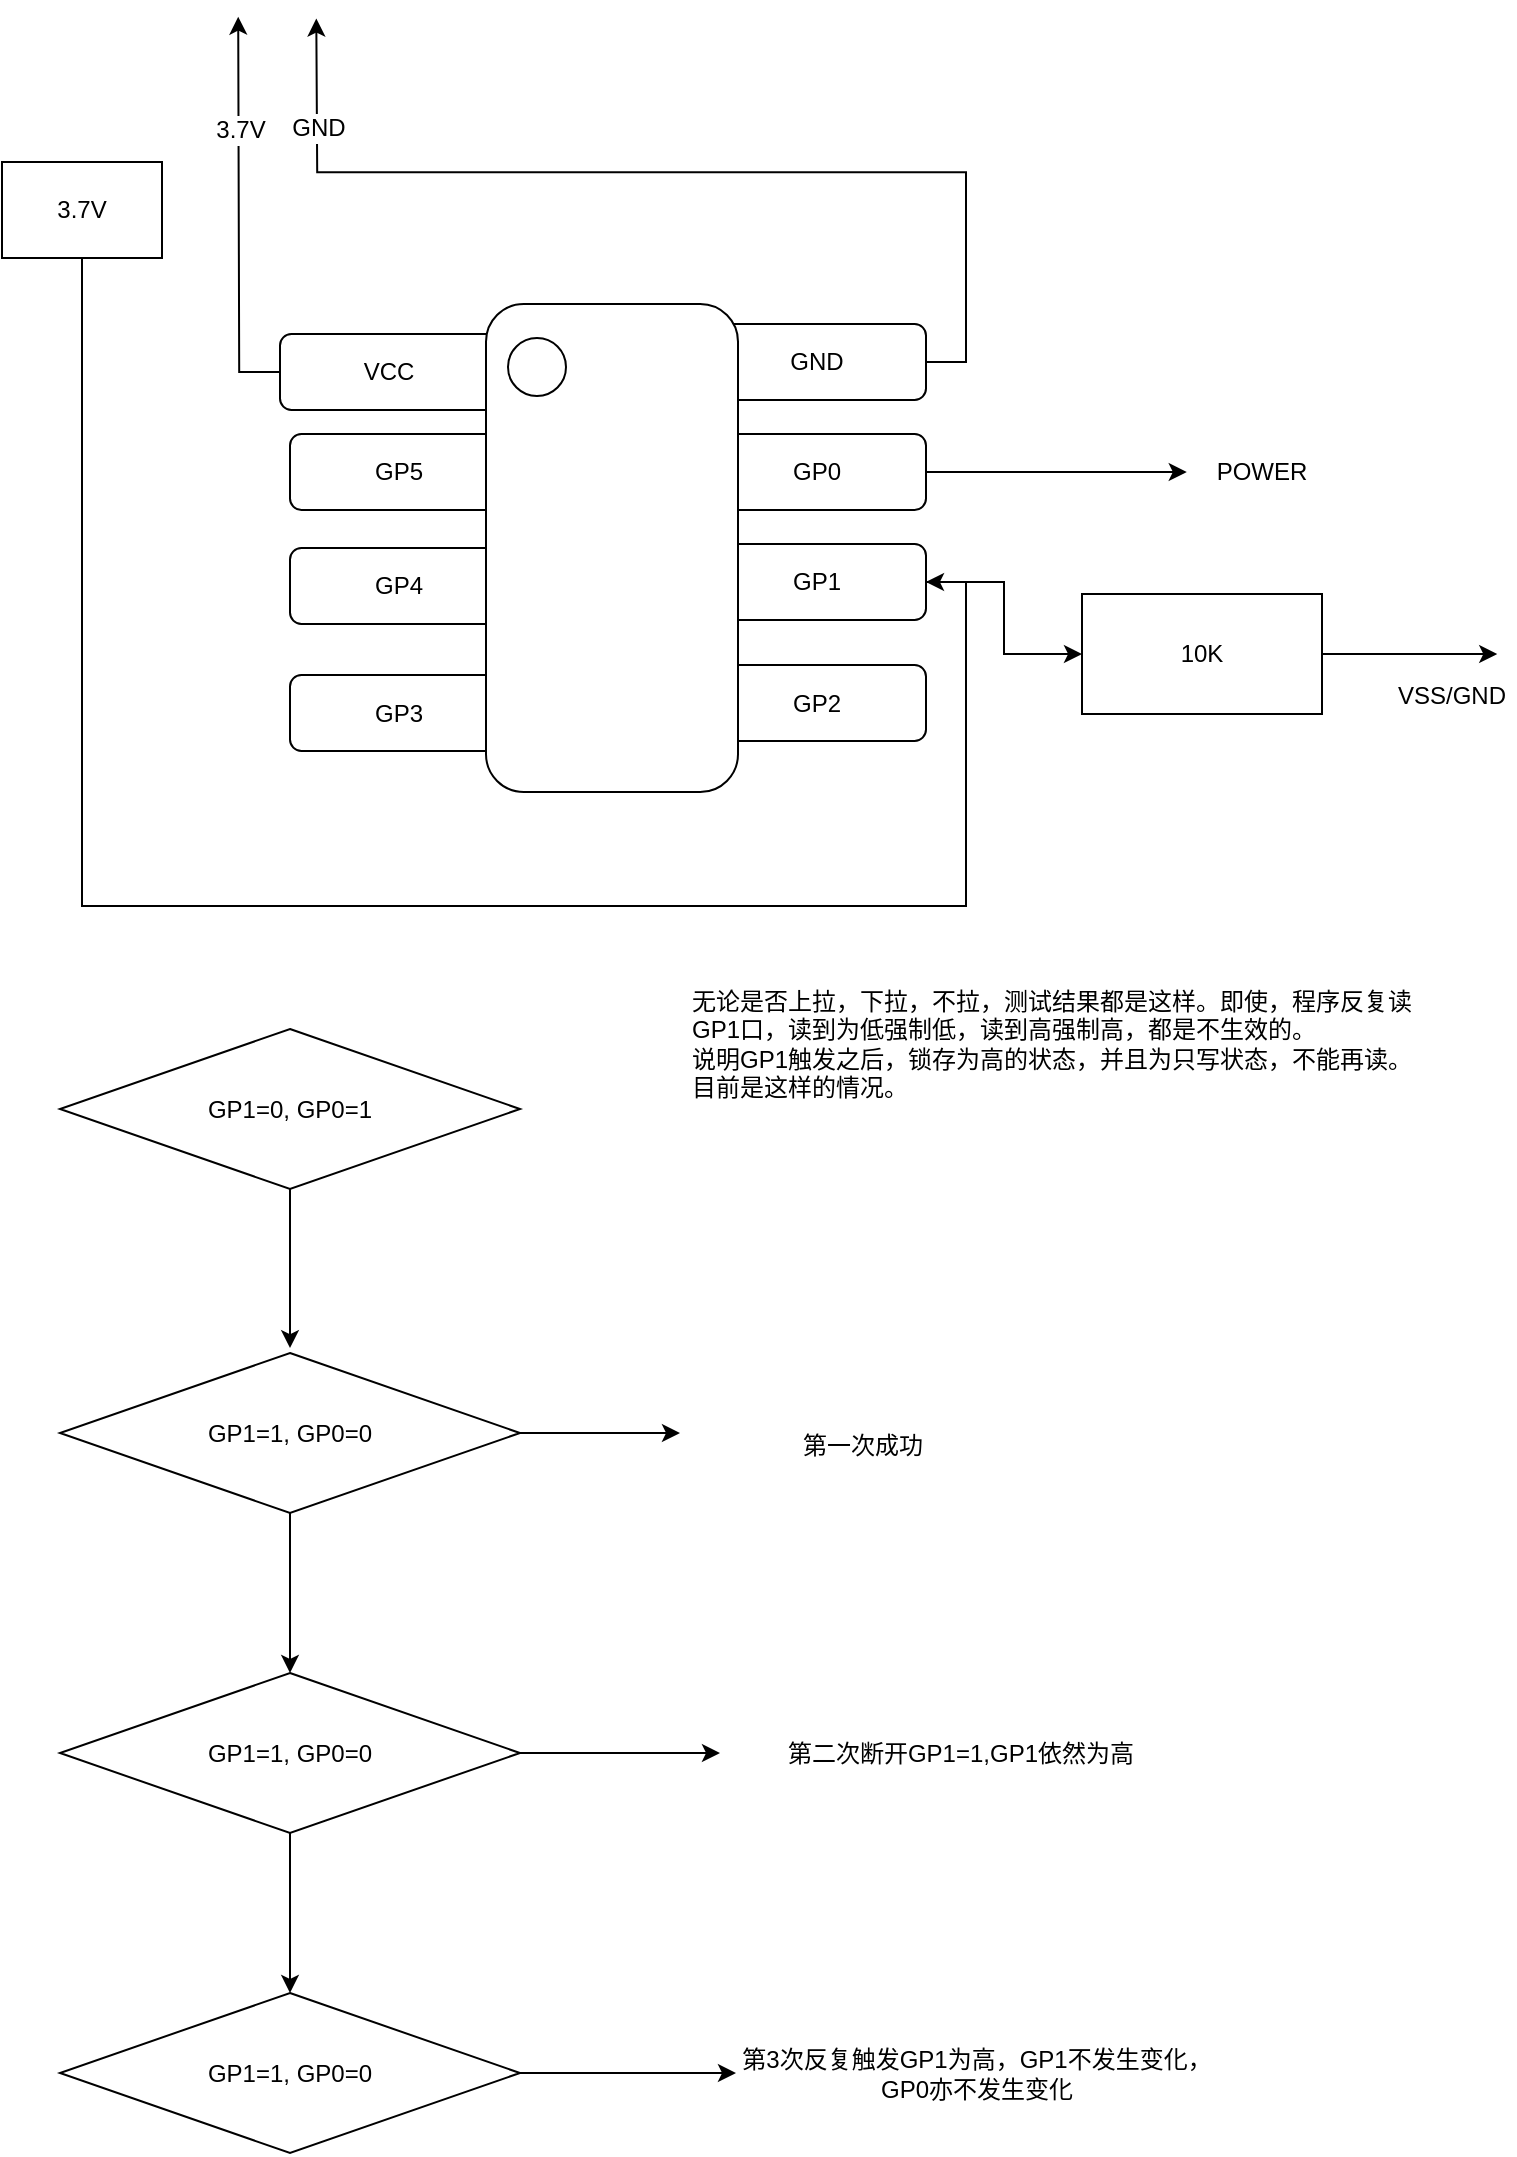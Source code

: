 <mxfile version="10.6.3" type="github"><diagram id="Xo4zGjJ7ZcX44FIeGbox" name="Page-1"><mxGraphModel dx="1302" dy="767" grid="0" gridSize="10" guides="1" tooltips="1" connect="1" arrows="1" fold="1" page="1" pageScale="1" pageWidth="827" pageHeight="1169" background="#ffffff" math="0" shadow="0"><root><mxCell id="0"/><mxCell id="1" parent="0"/><mxCell id="wzxUXVamWLsgUI1HVRW6-13" style="edgeStyle=orthogonalEdgeStyle;rounded=0;orthogonalLoop=1;jettySize=auto;html=1;exitX=1;exitY=0.5;exitDx=0;exitDy=0;" edge="1" parent="1" source="wzxUXVamWLsgUI1HVRW6-2"><mxGeometry relative="1" as="geometry"><mxPoint x="203.149" y="45.289" as="targetPoint"/></mxGeometry></mxCell><mxCell id="wzxUXVamWLsgUI1HVRW6-14" value="GND" style="text;html=1;resizable=0;points=[];align=center;verticalAlign=middle;labelBackgroundColor=#ffffff;" vertex="1" connectable="0" parent="wzxUXVamWLsgUI1HVRW6-13"><mxGeometry x="0.789" relative="1" as="geometry"><mxPoint as="offset"/></mxGeometry></mxCell><mxCell id="wzxUXVamWLsgUI1HVRW6-2" value="GND" style="rounded=1;whiteSpace=wrap;html=1;" vertex="1" parent="1"><mxGeometry x="399" y="198" width="109" height="38" as="geometry"/></mxCell><mxCell id="wzxUXVamWLsgUI1HVRW6-16" style="edgeStyle=orthogonalEdgeStyle;rounded=0;orthogonalLoop=1;jettySize=auto;html=1;exitX=1;exitY=0.5;exitDx=0;exitDy=0;" edge="1" parent="1" source="wzxUXVamWLsgUI1HVRW6-3"><mxGeometry relative="1" as="geometry"><mxPoint x="638.387" y="272" as="targetPoint"/></mxGeometry></mxCell><mxCell id="wzxUXVamWLsgUI1HVRW6-3" value="GP0" style="rounded=1;whiteSpace=wrap;html=1;" vertex="1" parent="1"><mxGeometry x="399" y="253" width="109" height="38" as="geometry"/></mxCell><mxCell id="wzxUXVamWLsgUI1HVRW6-24" style="edgeStyle=orthogonalEdgeStyle;rounded=0;orthogonalLoop=1;jettySize=auto;html=1;exitX=1;exitY=0.5;exitDx=0;exitDy=0;entryX=0;entryY=0.5;entryDx=0;entryDy=0;" edge="1" parent="1" source="wzxUXVamWLsgUI1HVRW6-4" target="wzxUXVamWLsgUI1HVRW6-23"><mxGeometry relative="1" as="geometry"/></mxCell><mxCell id="wzxUXVamWLsgUI1HVRW6-4" value="GP1" style="rounded=1;whiteSpace=wrap;html=1;" vertex="1" parent="1"><mxGeometry x="399" y="308" width="109" height="38" as="geometry"/></mxCell><mxCell id="wzxUXVamWLsgUI1HVRW6-5" value="GP2&lt;br&gt;" style="rounded=1;whiteSpace=wrap;html=1;" vertex="1" parent="1"><mxGeometry x="399" y="368.5" width="109" height="38" as="geometry"/></mxCell><mxCell id="wzxUXVamWLsgUI1HVRW6-6" value="GP3&lt;br&gt;" style="rounded=1;whiteSpace=wrap;html=1;" vertex="1" parent="1"><mxGeometry x="190" y="373.5" width="109" height="38" as="geometry"/></mxCell><mxCell id="wzxUXVamWLsgUI1HVRW6-7" value="GP4&lt;br&gt;" style="rounded=1;whiteSpace=wrap;html=1;" vertex="1" parent="1"><mxGeometry x="190" y="310" width="109" height="38" as="geometry"/></mxCell><mxCell id="wzxUXVamWLsgUI1HVRW6-8" value="GP5&lt;br&gt;" style="rounded=1;whiteSpace=wrap;html=1;" vertex="1" parent="1"><mxGeometry x="190" y="253" width="109" height="38" as="geometry"/></mxCell><mxCell id="wzxUXVamWLsgUI1HVRW6-12" style="edgeStyle=orthogonalEdgeStyle;rounded=0;orthogonalLoop=1;jettySize=auto;html=1;exitX=0;exitY=0.5;exitDx=0;exitDy=0;" edge="1" parent="1" source="wzxUXVamWLsgUI1HVRW6-9"><mxGeometry relative="1" as="geometry"><mxPoint x="164.101" y="44.336" as="targetPoint"/></mxGeometry></mxCell><mxCell id="wzxUXVamWLsgUI1HVRW6-15" value="3.7V" style="text;html=1;resizable=0;points=[];align=center;verticalAlign=middle;labelBackgroundColor=#ffffff;" vertex="1" connectable="0" parent="wzxUXVamWLsgUI1HVRW6-12"><mxGeometry x="0.432" relative="1" as="geometry"><mxPoint as="offset"/></mxGeometry></mxCell><mxCell id="wzxUXVamWLsgUI1HVRW6-9" value="VCC&lt;br&gt;" style="rounded=1;whiteSpace=wrap;html=1;" vertex="1" parent="1"><mxGeometry x="185" y="203" width="109" height="38" as="geometry"/></mxCell><mxCell id="wzxUXVamWLsgUI1HVRW6-1" value="" style="rounded=1;whiteSpace=wrap;html=1;" vertex="1" parent="1"><mxGeometry x="288" y="188" width="126" height="244" as="geometry"/></mxCell><mxCell id="wzxUXVamWLsgUI1HVRW6-10" value="" style="ellipse;whiteSpace=wrap;html=1;aspect=fixed;" vertex="1" parent="1"><mxGeometry x="299" y="205" width="29" height="29" as="geometry"/></mxCell><mxCell id="wzxUXVamWLsgUI1HVRW6-17" value="POWER" style="text;html=1;strokeColor=none;fillColor=none;align=center;verticalAlign=middle;whiteSpace=wrap;rounded=0;" vertex="1" parent="1"><mxGeometry x="656" y="262" width="40" height="20" as="geometry"/></mxCell><mxCell id="wzxUXVamWLsgUI1HVRW6-20" style="edgeStyle=orthogonalEdgeStyle;rounded=0;orthogonalLoop=1;jettySize=auto;html=1;exitX=0.5;exitY=1;exitDx=0;exitDy=0;entryX=1;entryY=0.5;entryDx=0;entryDy=0;" edge="1" parent="1" source="wzxUXVamWLsgUI1HVRW6-19" target="wzxUXVamWLsgUI1HVRW6-4"><mxGeometry relative="1" as="geometry"><Array as="points"><mxPoint x="86" y="489"/><mxPoint x="528" y="489"/><mxPoint x="528" y="327"/></Array></mxGeometry></mxCell><mxCell id="wzxUXVamWLsgUI1HVRW6-19" value="3.7V" style="rounded=0;whiteSpace=wrap;html=1;" vertex="1" parent="1"><mxGeometry x="46" y="117" width="80" height="48" as="geometry"/></mxCell><mxCell id="wzxUXVamWLsgUI1HVRW6-31" value="" style="edgeStyle=orthogonalEdgeStyle;rounded=0;orthogonalLoop=1;jettySize=auto;html=1;" edge="1" parent="1" source="wzxUXVamWLsgUI1HVRW6-21"><mxGeometry relative="1" as="geometry"><mxPoint x="385" y="752.5" as="targetPoint"/></mxGeometry></mxCell><mxCell id="wzxUXVamWLsgUI1HVRW6-35" value="" style="edgeStyle=orthogonalEdgeStyle;rounded=0;orthogonalLoop=1;jettySize=auto;html=1;" edge="1" parent="1" source="wzxUXVamWLsgUI1HVRW6-21" target="wzxUXVamWLsgUI1HVRW6-34"><mxGeometry relative="1" as="geometry"/></mxCell><mxCell id="wzxUXVamWLsgUI1HVRW6-21" value="GP1=1, GP0=0" style="rhombus;whiteSpace=wrap;html=1;" vertex="1" parent="1"><mxGeometry x="75" y="712.5" width="230" height="80" as="geometry"/></mxCell><mxCell id="wzxUXVamWLsgUI1HVRW6-37" style="edgeStyle=orthogonalEdgeStyle;rounded=0;orthogonalLoop=1;jettySize=auto;html=1;exitX=1;exitY=0.5;exitDx=0;exitDy=0;" edge="1" parent="1" source="wzxUXVamWLsgUI1HVRW6-34" target="wzxUXVamWLsgUI1HVRW6-36"><mxGeometry relative="1" as="geometry"/></mxCell><mxCell id="wzxUXVamWLsgUI1HVRW6-39" value="" style="edgeStyle=orthogonalEdgeStyle;rounded=0;orthogonalLoop=1;jettySize=auto;html=1;" edge="1" parent="1" source="wzxUXVamWLsgUI1HVRW6-34" target="wzxUXVamWLsgUI1HVRW6-38"><mxGeometry relative="1" as="geometry"/></mxCell><mxCell id="wzxUXVamWLsgUI1HVRW6-34" value="GP1=1, GP0=0" style="rhombus;whiteSpace=wrap;html=1;" vertex="1" parent="1"><mxGeometry x="75" y="872.5" width="230" height="80" as="geometry"/></mxCell><mxCell id="wzxUXVamWLsgUI1HVRW6-41" style="edgeStyle=orthogonalEdgeStyle;rounded=0;orthogonalLoop=1;jettySize=auto;html=1;exitX=1;exitY=0.5;exitDx=0;exitDy=0;" edge="1" parent="1" source="wzxUXVamWLsgUI1HVRW6-38" target="wzxUXVamWLsgUI1HVRW6-40"><mxGeometry relative="1" as="geometry"/></mxCell><mxCell id="wzxUXVamWLsgUI1HVRW6-38" value="GP1=1, GP0=0" style="rhombus;whiteSpace=wrap;html=1;" vertex="1" parent="1"><mxGeometry x="75" y="1032.5" width="230" height="80" as="geometry"/></mxCell><mxCell id="wzxUXVamWLsgUI1HVRW6-27" style="edgeStyle=orthogonalEdgeStyle;rounded=0;orthogonalLoop=1;jettySize=auto;html=1;exitX=0.5;exitY=1;exitDx=0;exitDy=0;" edge="1" parent="1" source="wzxUXVamWLsgUI1HVRW6-22"><mxGeometry relative="1" as="geometry"><mxPoint x="190" y="710.051" as="targetPoint"/></mxGeometry></mxCell><mxCell id="wzxUXVamWLsgUI1HVRW6-22" value="GP1=0, GP0=1" style="rhombus;whiteSpace=wrap;html=1;" vertex="1" parent="1"><mxGeometry x="75" y="550.5" width="230" height="80" as="geometry"/></mxCell><mxCell id="wzxUXVamWLsgUI1HVRW6-25" style="edgeStyle=orthogonalEdgeStyle;rounded=0;orthogonalLoop=1;jettySize=auto;html=1;exitX=1;exitY=0.5;exitDx=0;exitDy=0;" edge="1" parent="1" source="wzxUXVamWLsgUI1HVRW6-23"><mxGeometry relative="1" as="geometry"><mxPoint x="793.625" y="363" as="targetPoint"/></mxGeometry></mxCell><mxCell id="wzxUXVamWLsgUI1HVRW6-23" value="10K" style="rounded=0;whiteSpace=wrap;html=1;" vertex="1" parent="1"><mxGeometry x="586" y="333" width="120" height="60" as="geometry"/></mxCell><mxCell id="wzxUXVamWLsgUI1HVRW6-26" value="VSS/GND" style="text;html=1;strokeColor=none;fillColor=none;align=center;verticalAlign=middle;whiteSpace=wrap;rounded=0;" vertex="1" parent="1"><mxGeometry x="751" y="374" width="40" height="20" as="geometry"/></mxCell><mxCell id="wzxUXVamWLsgUI1HVRW6-33" value="第一次成功" style="text;html=1;strokeColor=none;fillColor=none;align=center;verticalAlign=middle;whiteSpace=wrap;rounded=0;" vertex="1" parent="1"><mxGeometry x="405" y="743" width="143" height="31" as="geometry"/></mxCell><mxCell id="wzxUXVamWLsgUI1HVRW6-36" value="第二次断开GP1=1,GP1依然为高" style="text;html=1;strokeColor=none;fillColor=none;align=center;verticalAlign=middle;whiteSpace=wrap;rounded=0;" vertex="1" parent="1"><mxGeometry x="405" y="892.5" width="241" height="40" as="geometry"/></mxCell><mxCell id="wzxUXVamWLsgUI1HVRW6-40" value="第3次反复触发GP1为高，GP1不发生变化，GP0亦不发生变化" style="text;html=1;strokeColor=none;fillColor=none;align=center;verticalAlign=middle;whiteSpace=wrap;rounded=0;" vertex="1" parent="1"><mxGeometry x="413" y="1052.5" width="241" height="40" as="geometry"/></mxCell><mxCell id="wzxUXVamWLsgUI1HVRW6-43" value="无论是否上拉，下拉，不拉，测试结果都是这样。即使，程序反复读GP1口，读到为低强制低，读到高强制高，都是不生效的。&lt;br&gt;说明GP1触发之后，锁存为高的状态，并且为只写状态，不能再读。&lt;br&gt;目前是这样的情况。&lt;br&gt;" style="text;html=1;strokeColor=none;fillColor=none;align=left;verticalAlign=middle;whiteSpace=wrap;rounded=0;" vertex="1" parent="1"><mxGeometry x="389" y="512.5" width="382" height="90" as="geometry"/></mxCell></root></mxGraphModel></diagram></mxfile>